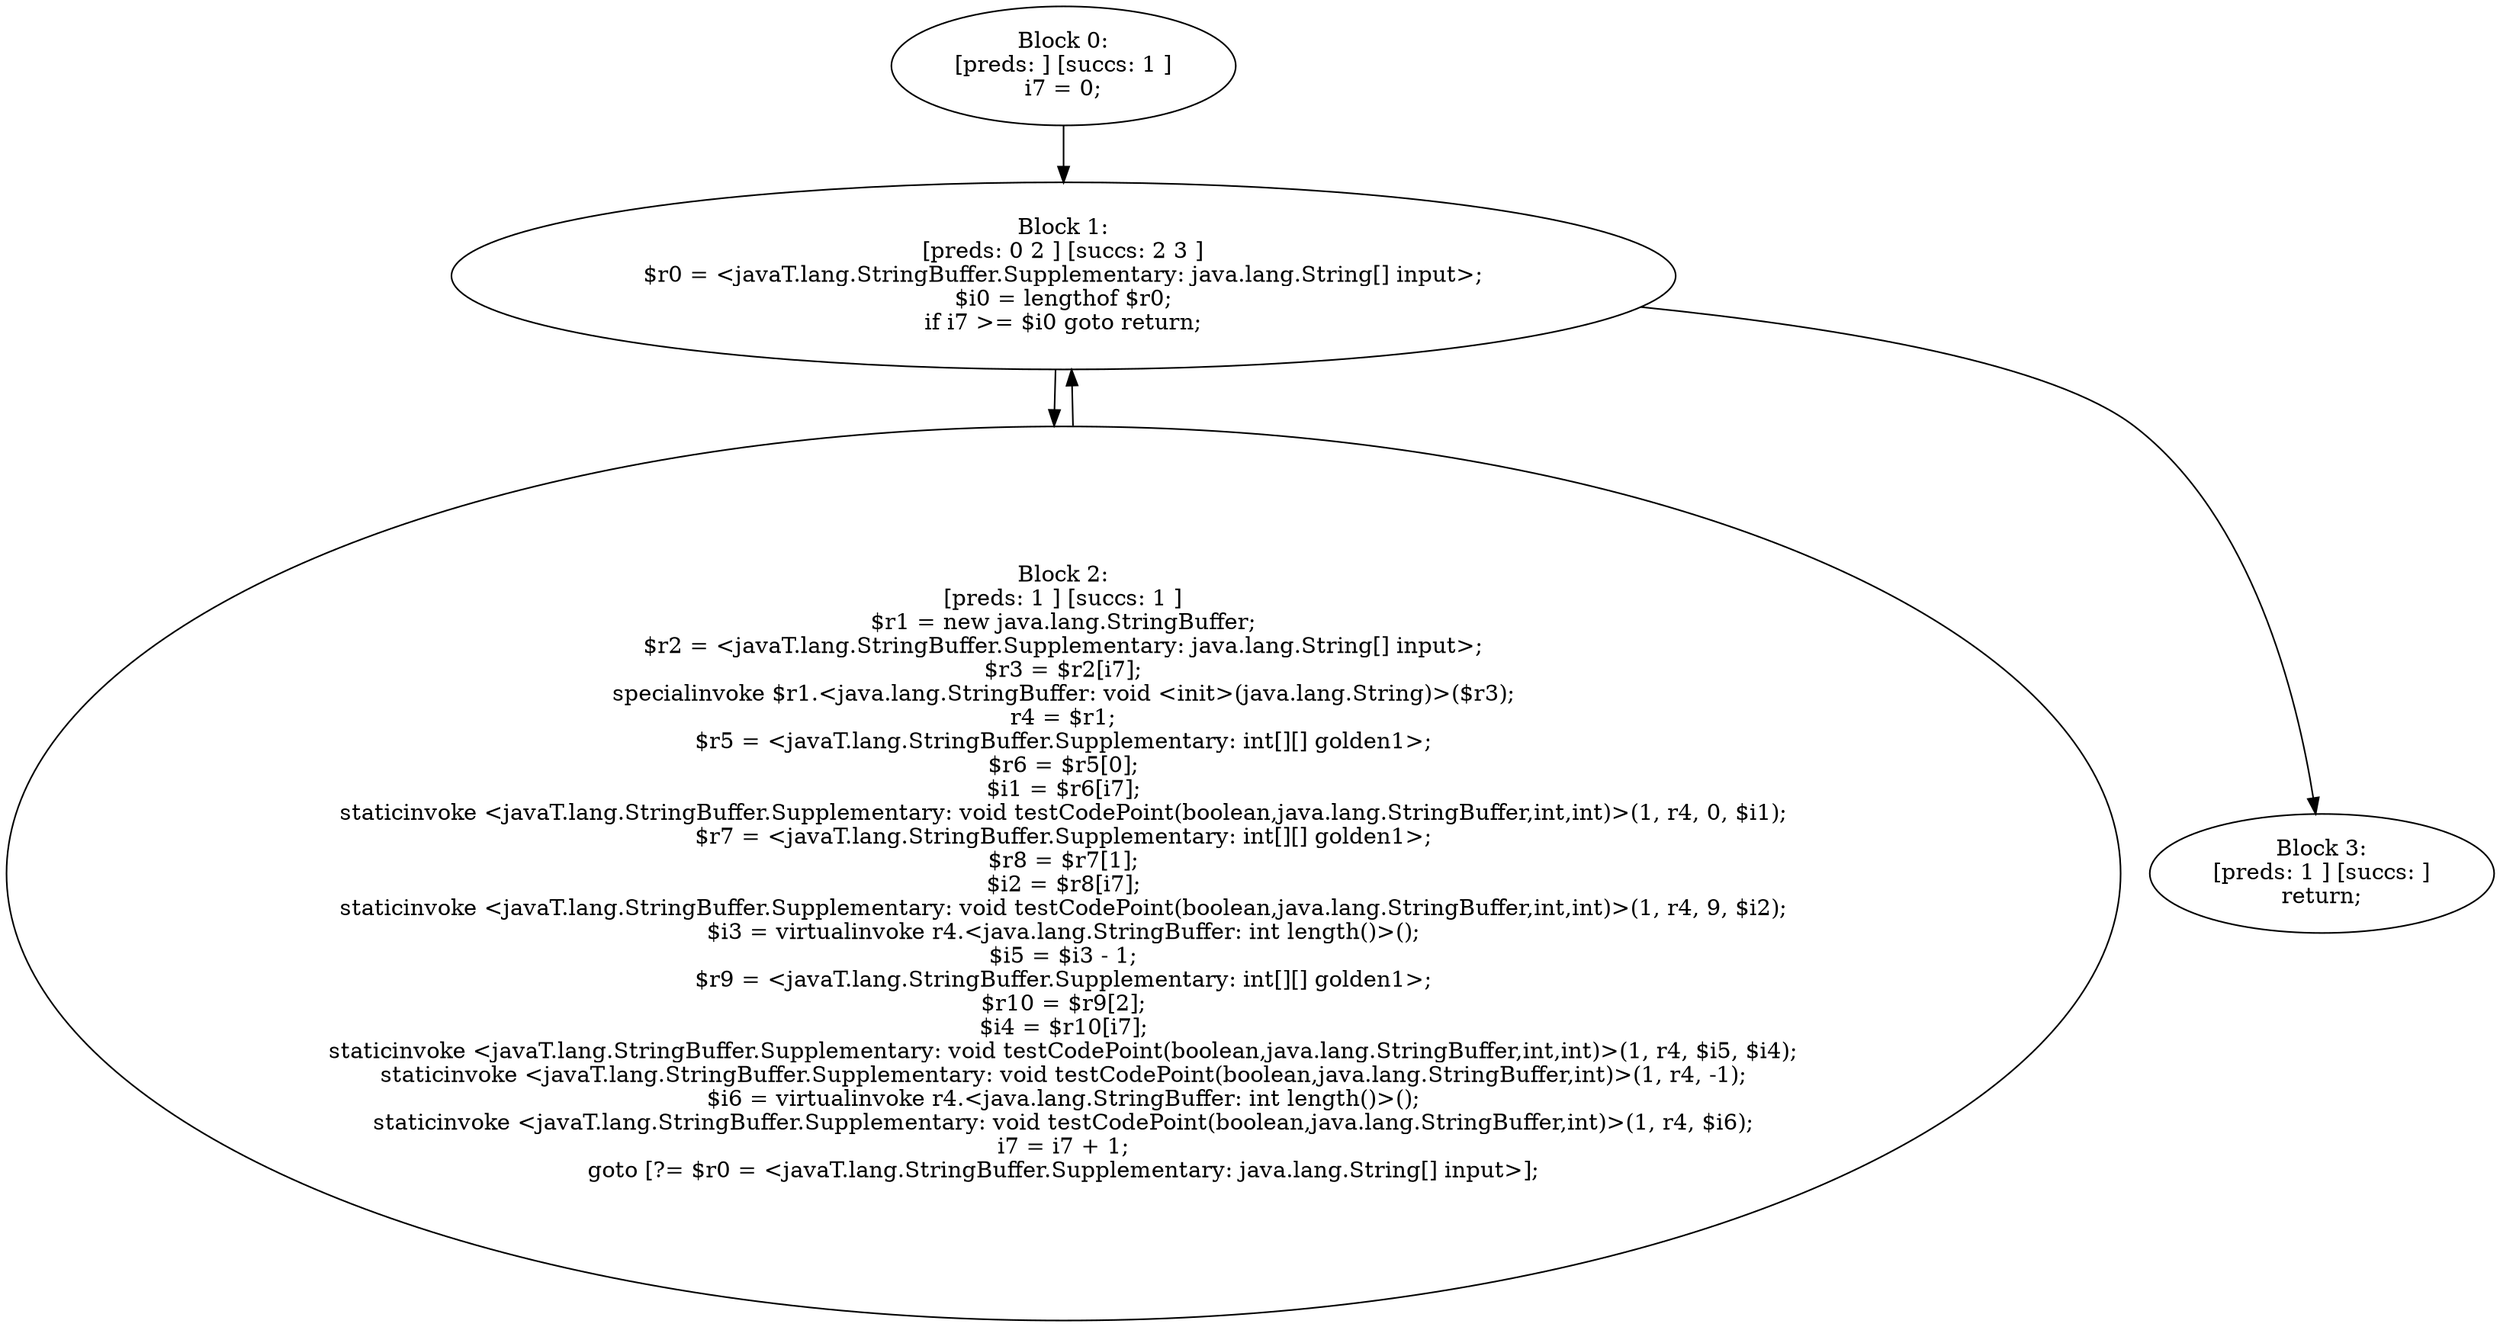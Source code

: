 digraph "unitGraph" {
    "Block 0:
[preds: ] [succs: 1 ]
i7 = 0;
"
    "Block 1:
[preds: 0 2 ] [succs: 2 3 ]
$r0 = <javaT.lang.StringBuffer.Supplementary: java.lang.String[] input>;
$i0 = lengthof $r0;
if i7 >= $i0 goto return;
"
    "Block 2:
[preds: 1 ] [succs: 1 ]
$r1 = new java.lang.StringBuffer;
$r2 = <javaT.lang.StringBuffer.Supplementary: java.lang.String[] input>;
$r3 = $r2[i7];
specialinvoke $r1.<java.lang.StringBuffer: void <init>(java.lang.String)>($r3);
r4 = $r1;
$r5 = <javaT.lang.StringBuffer.Supplementary: int[][] golden1>;
$r6 = $r5[0];
$i1 = $r6[i7];
staticinvoke <javaT.lang.StringBuffer.Supplementary: void testCodePoint(boolean,java.lang.StringBuffer,int,int)>(1, r4, 0, $i1);
$r7 = <javaT.lang.StringBuffer.Supplementary: int[][] golden1>;
$r8 = $r7[1];
$i2 = $r8[i7];
staticinvoke <javaT.lang.StringBuffer.Supplementary: void testCodePoint(boolean,java.lang.StringBuffer,int,int)>(1, r4, 9, $i2);
$i3 = virtualinvoke r4.<java.lang.StringBuffer: int length()>();
$i5 = $i3 - 1;
$r9 = <javaT.lang.StringBuffer.Supplementary: int[][] golden1>;
$r10 = $r9[2];
$i4 = $r10[i7];
staticinvoke <javaT.lang.StringBuffer.Supplementary: void testCodePoint(boolean,java.lang.StringBuffer,int,int)>(1, r4, $i5, $i4);
staticinvoke <javaT.lang.StringBuffer.Supplementary: void testCodePoint(boolean,java.lang.StringBuffer,int)>(1, r4, -1);
$i6 = virtualinvoke r4.<java.lang.StringBuffer: int length()>();
staticinvoke <javaT.lang.StringBuffer.Supplementary: void testCodePoint(boolean,java.lang.StringBuffer,int)>(1, r4, $i6);
i7 = i7 + 1;
goto [?= $r0 = <javaT.lang.StringBuffer.Supplementary: java.lang.String[] input>];
"
    "Block 3:
[preds: 1 ] [succs: ]
return;
"
    "Block 0:
[preds: ] [succs: 1 ]
i7 = 0;
"->"Block 1:
[preds: 0 2 ] [succs: 2 3 ]
$r0 = <javaT.lang.StringBuffer.Supplementary: java.lang.String[] input>;
$i0 = lengthof $r0;
if i7 >= $i0 goto return;
";
    "Block 1:
[preds: 0 2 ] [succs: 2 3 ]
$r0 = <javaT.lang.StringBuffer.Supplementary: java.lang.String[] input>;
$i0 = lengthof $r0;
if i7 >= $i0 goto return;
"->"Block 2:
[preds: 1 ] [succs: 1 ]
$r1 = new java.lang.StringBuffer;
$r2 = <javaT.lang.StringBuffer.Supplementary: java.lang.String[] input>;
$r3 = $r2[i7];
specialinvoke $r1.<java.lang.StringBuffer: void <init>(java.lang.String)>($r3);
r4 = $r1;
$r5 = <javaT.lang.StringBuffer.Supplementary: int[][] golden1>;
$r6 = $r5[0];
$i1 = $r6[i7];
staticinvoke <javaT.lang.StringBuffer.Supplementary: void testCodePoint(boolean,java.lang.StringBuffer,int,int)>(1, r4, 0, $i1);
$r7 = <javaT.lang.StringBuffer.Supplementary: int[][] golden1>;
$r8 = $r7[1];
$i2 = $r8[i7];
staticinvoke <javaT.lang.StringBuffer.Supplementary: void testCodePoint(boolean,java.lang.StringBuffer,int,int)>(1, r4, 9, $i2);
$i3 = virtualinvoke r4.<java.lang.StringBuffer: int length()>();
$i5 = $i3 - 1;
$r9 = <javaT.lang.StringBuffer.Supplementary: int[][] golden1>;
$r10 = $r9[2];
$i4 = $r10[i7];
staticinvoke <javaT.lang.StringBuffer.Supplementary: void testCodePoint(boolean,java.lang.StringBuffer,int,int)>(1, r4, $i5, $i4);
staticinvoke <javaT.lang.StringBuffer.Supplementary: void testCodePoint(boolean,java.lang.StringBuffer,int)>(1, r4, -1);
$i6 = virtualinvoke r4.<java.lang.StringBuffer: int length()>();
staticinvoke <javaT.lang.StringBuffer.Supplementary: void testCodePoint(boolean,java.lang.StringBuffer,int)>(1, r4, $i6);
i7 = i7 + 1;
goto [?= $r0 = <javaT.lang.StringBuffer.Supplementary: java.lang.String[] input>];
";
    "Block 1:
[preds: 0 2 ] [succs: 2 3 ]
$r0 = <javaT.lang.StringBuffer.Supplementary: java.lang.String[] input>;
$i0 = lengthof $r0;
if i7 >= $i0 goto return;
"->"Block 3:
[preds: 1 ] [succs: ]
return;
";
    "Block 2:
[preds: 1 ] [succs: 1 ]
$r1 = new java.lang.StringBuffer;
$r2 = <javaT.lang.StringBuffer.Supplementary: java.lang.String[] input>;
$r3 = $r2[i7];
specialinvoke $r1.<java.lang.StringBuffer: void <init>(java.lang.String)>($r3);
r4 = $r1;
$r5 = <javaT.lang.StringBuffer.Supplementary: int[][] golden1>;
$r6 = $r5[0];
$i1 = $r6[i7];
staticinvoke <javaT.lang.StringBuffer.Supplementary: void testCodePoint(boolean,java.lang.StringBuffer,int,int)>(1, r4, 0, $i1);
$r7 = <javaT.lang.StringBuffer.Supplementary: int[][] golden1>;
$r8 = $r7[1];
$i2 = $r8[i7];
staticinvoke <javaT.lang.StringBuffer.Supplementary: void testCodePoint(boolean,java.lang.StringBuffer,int,int)>(1, r4, 9, $i2);
$i3 = virtualinvoke r4.<java.lang.StringBuffer: int length()>();
$i5 = $i3 - 1;
$r9 = <javaT.lang.StringBuffer.Supplementary: int[][] golden1>;
$r10 = $r9[2];
$i4 = $r10[i7];
staticinvoke <javaT.lang.StringBuffer.Supplementary: void testCodePoint(boolean,java.lang.StringBuffer,int,int)>(1, r4, $i5, $i4);
staticinvoke <javaT.lang.StringBuffer.Supplementary: void testCodePoint(boolean,java.lang.StringBuffer,int)>(1, r4, -1);
$i6 = virtualinvoke r4.<java.lang.StringBuffer: int length()>();
staticinvoke <javaT.lang.StringBuffer.Supplementary: void testCodePoint(boolean,java.lang.StringBuffer,int)>(1, r4, $i6);
i7 = i7 + 1;
goto [?= $r0 = <javaT.lang.StringBuffer.Supplementary: java.lang.String[] input>];
"->"Block 1:
[preds: 0 2 ] [succs: 2 3 ]
$r0 = <javaT.lang.StringBuffer.Supplementary: java.lang.String[] input>;
$i0 = lengthof $r0;
if i7 >= $i0 goto return;
";
}
